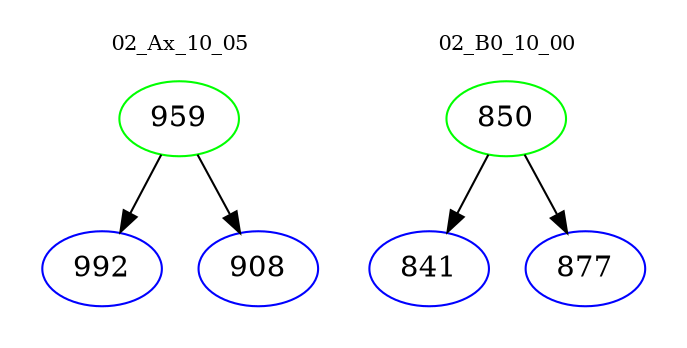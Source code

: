 digraph{
subgraph cluster_0 {
color = white
label = "02_Ax_10_05";
fontsize=10;
T0_959 [label="959", color="green"]
T0_959 -> T0_992 [color="black"]
T0_992 [label="992", color="blue"]
T0_959 -> T0_908 [color="black"]
T0_908 [label="908", color="blue"]
}
subgraph cluster_1 {
color = white
label = "02_B0_10_00";
fontsize=10;
T1_850 [label="850", color="green"]
T1_850 -> T1_841 [color="black"]
T1_841 [label="841", color="blue"]
T1_850 -> T1_877 [color="black"]
T1_877 [label="877", color="blue"]
}
}
